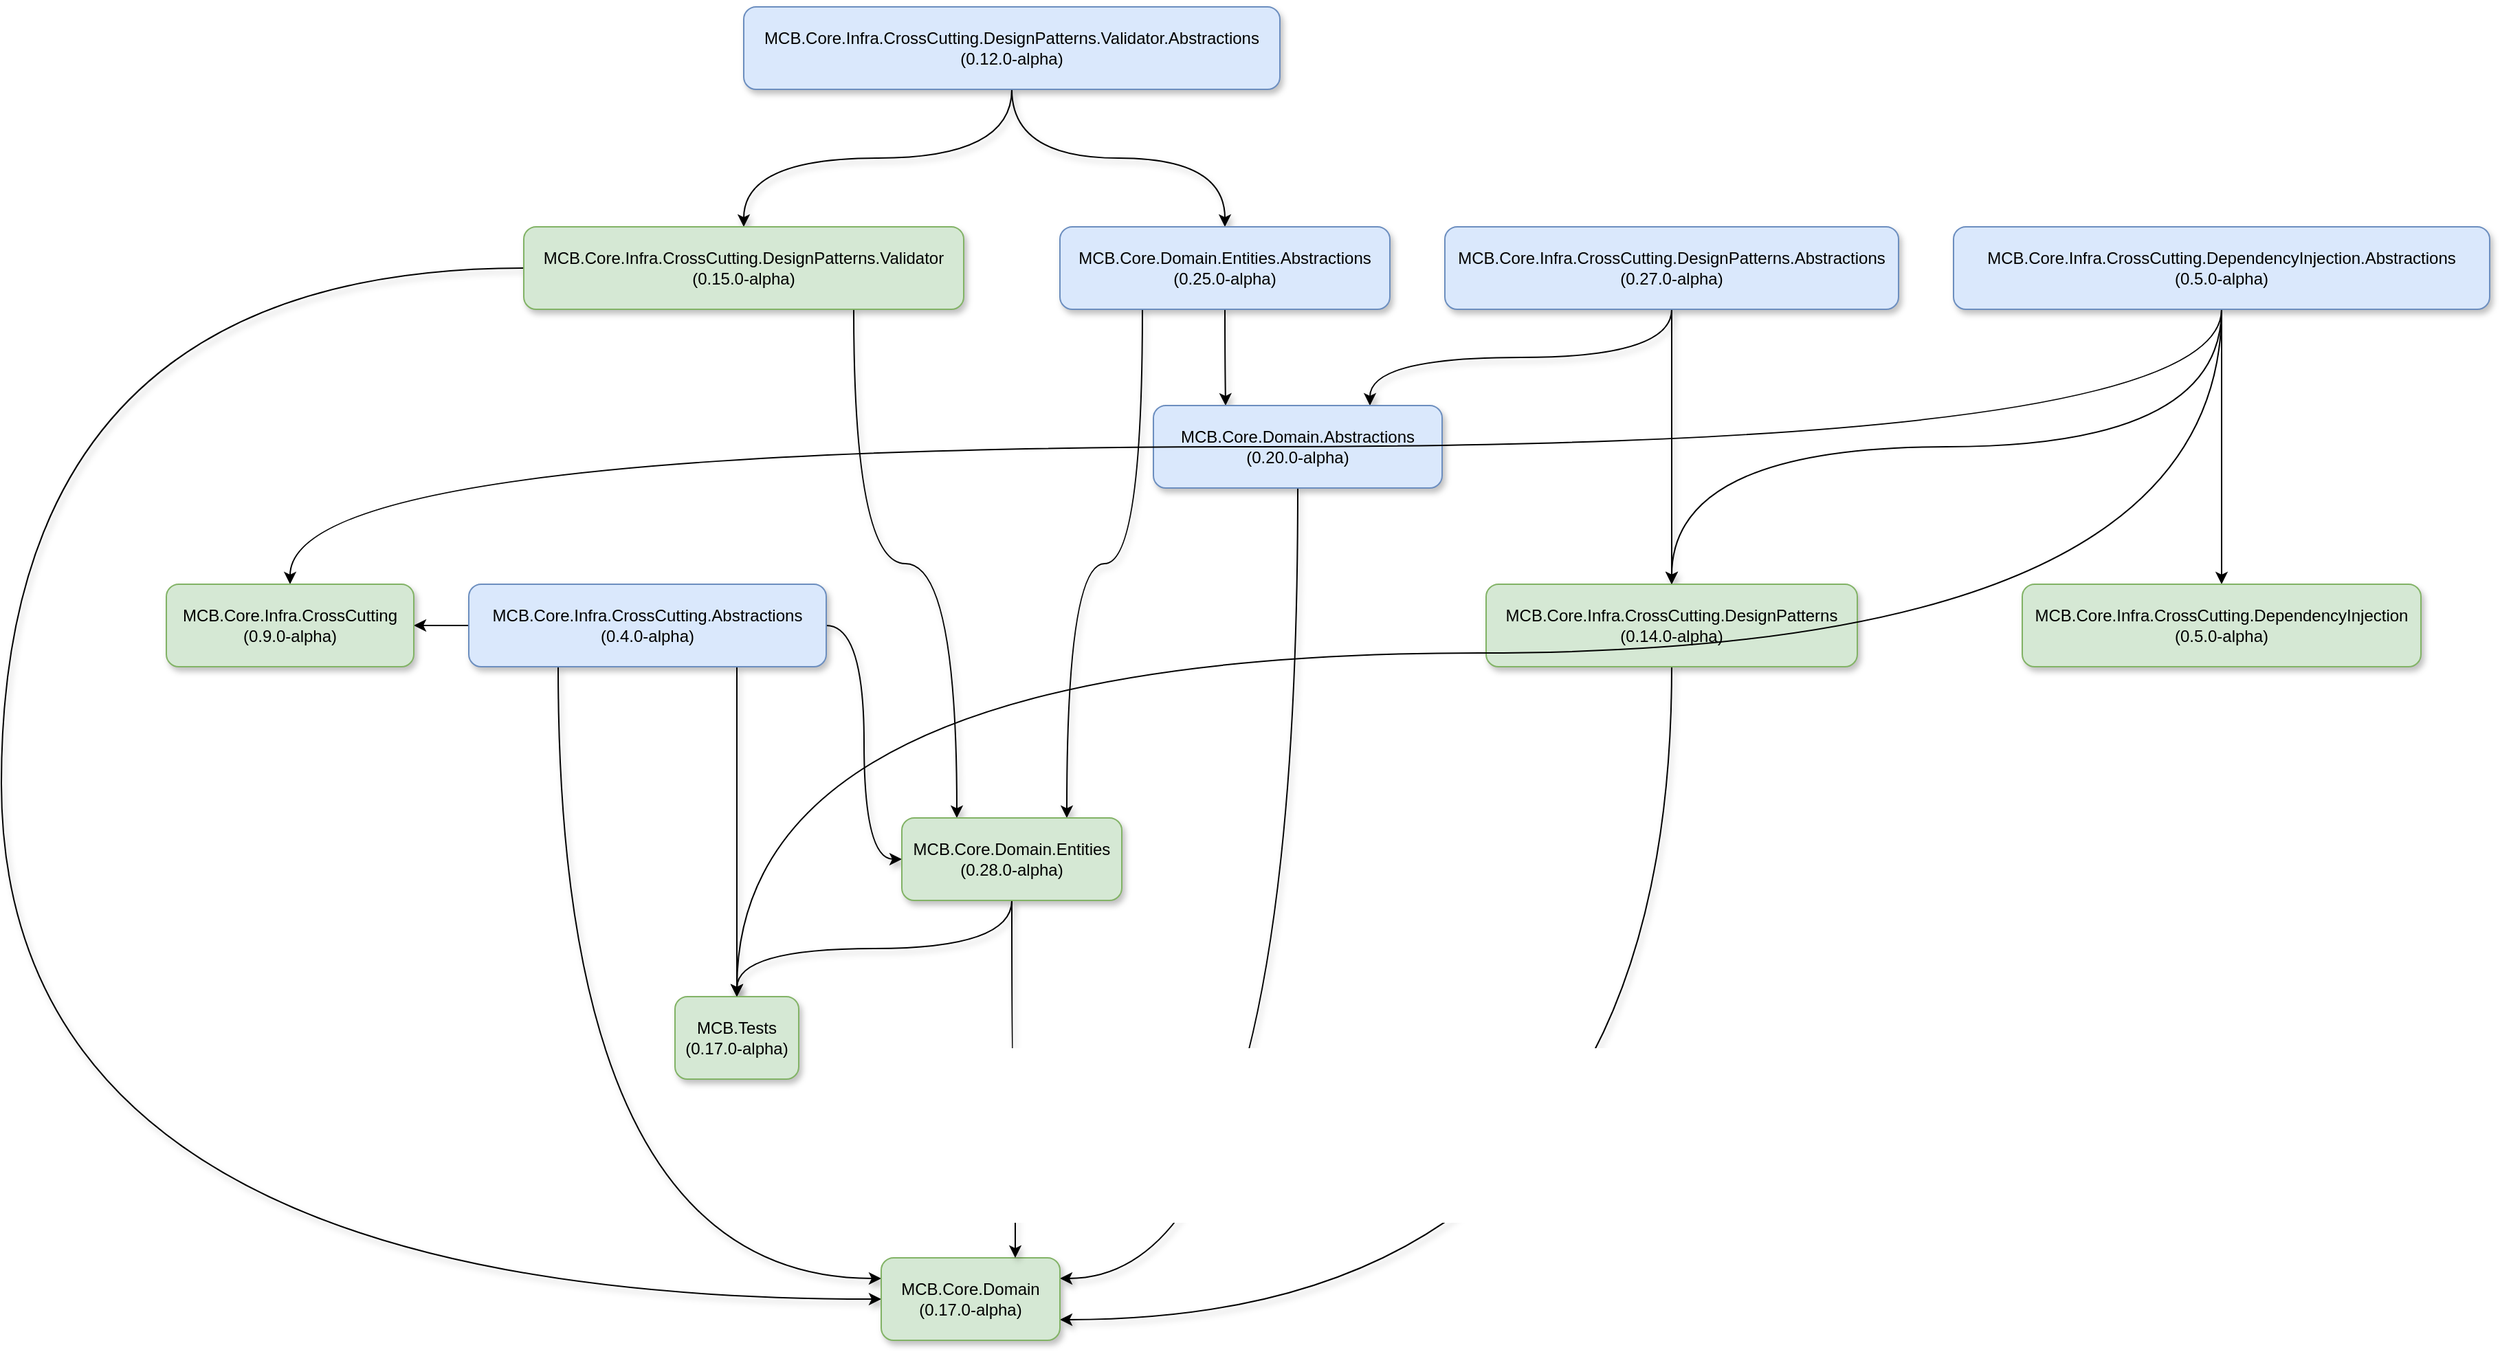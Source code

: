 <mxfile version="20.2.3" type="device"><diagram id="06RkCpFbpH6f8UlhYa3Y" name="Page-1"><mxGraphModel dx="3229" dy="855" grid="1" gridSize="10" guides="1" tooltips="1" connect="1" arrows="1" fold="1" page="1" pageScale="1" pageWidth="1169" pageHeight="827" math="0" shadow="0"><root><mxCell id="0"/><mxCell id="1" parent="0"/><mxCell id="PcA1VfBWENAPqxb3NAZG-33" style="edgeStyle=orthogonalEdgeStyle;rounded=1;orthogonalLoop=1;jettySize=auto;html=1;exitX=0.75;exitY=1;exitDx=0;exitDy=0;shadow=1;curved=1;" parent="1" source="wrAOR2XyxHAR7YnAa5zK-1" target="PcA1VfBWENAPqxb3NAZG-27" edge="1"><mxGeometry relative="1" as="geometry"/></mxCell><mxCell id="PcA1VfBWENAPqxb3NAZG-41" style="edgeStyle=orthogonalEdgeStyle;rounded=1;orthogonalLoop=1;jettySize=auto;html=1;exitX=0.25;exitY=1;exitDx=0;exitDy=0;entryX=0;entryY=0.25;entryDx=0;entryDy=0;shadow=1;curved=1;" parent="1" source="wrAOR2XyxHAR7YnAa5zK-1" target="PcA1VfBWENAPqxb3NAZG-14" edge="1"><mxGeometry relative="1" as="geometry"/></mxCell><mxCell id="tfhzQsaDoBt_08WCgqQs-1" style="edgeStyle=orthogonalEdgeStyle;rounded=1;orthogonalLoop=1;jettySize=auto;html=1;exitX=1;exitY=0.5;exitDx=0;exitDy=0;entryX=0;entryY=0.5;entryDx=0;entryDy=0;shadow=1;curved=1;" parent="1" source="wrAOR2XyxHAR7YnAa5zK-1" target="PcA1VfBWENAPqxb3NAZG-15" edge="1"><mxGeometry relative="1" as="geometry"/></mxCell><mxCell id="3cqAHnnpNQM2DsdpvmZb-2" style="edgeStyle=orthogonalEdgeStyle;rounded=0;orthogonalLoop=1;jettySize=auto;html=1;curved=1;" parent="1" source="wrAOR2XyxHAR7YnAa5zK-1" target="3cqAHnnpNQM2DsdpvmZb-1" edge="1"><mxGeometry relative="1" as="geometry"/></mxCell><mxCell id="wrAOR2XyxHAR7YnAa5zK-1" value="MCB.Core.Infra.CrossCutting.Abstractions&lt;br&gt;(0.4.0-alpha)" style="rounded=1;whiteSpace=wrap;html=1;shadow=1;fillColor=#dae8fc;strokeColor=#6c8ebf;" parent="1" vertex="1"><mxGeometry x="100" y="460" width="260" height="60" as="geometry"/></mxCell><mxCell id="PcA1VfBWENAPqxb3NAZG-3" value="" style="edgeStyle=orthogonalEdgeStyle;rounded=1;orthogonalLoop=1;jettySize=auto;html=1;shadow=1;curved=1;" parent="1" source="PcA1VfBWENAPqxb3NAZG-1" target="PcA1VfBWENAPqxb3NAZG-2" edge="1"><mxGeometry relative="1" as="geometry"/></mxCell><mxCell id="PcA1VfBWENAPqxb3NAZG-36" style="edgeStyle=orthogonalEdgeStyle;rounded=1;orthogonalLoop=1;jettySize=auto;html=1;exitX=0.5;exitY=1;exitDx=0;exitDy=0;entryX=0.75;entryY=0;entryDx=0;entryDy=0;shadow=1;curved=1;" parent="1" source="PcA1VfBWENAPqxb3NAZG-1" target="PcA1VfBWENAPqxb3NAZG-9" edge="1"><mxGeometry relative="1" as="geometry"/></mxCell><mxCell id="PcA1VfBWENAPqxb3NAZG-1" value="MCB.Core.Infra.CrossCutting.DesignPatterns.Abstractions&lt;br&gt;(0.27.0-alpha)" style="rounded=1;whiteSpace=wrap;html=1;shadow=1;fillColor=#dae8fc;strokeColor=#6c8ebf;" parent="1" vertex="1"><mxGeometry x="810" y="200" width="330" height="60" as="geometry"/></mxCell><mxCell id="PcA1VfBWENAPqxb3NAZG-37" style="edgeStyle=orthogonalEdgeStyle;rounded=1;orthogonalLoop=1;jettySize=auto;html=1;exitX=0.5;exitY=1;exitDx=0;exitDy=0;entryX=1;entryY=0.75;entryDx=0;entryDy=0;shadow=1;curved=1;" parent="1" source="PcA1VfBWENAPqxb3NAZG-2" target="PcA1VfBWENAPqxb3NAZG-14" edge="1"><mxGeometry relative="1" as="geometry"/></mxCell><mxCell id="PcA1VfBWENAPqxb3NAZG-2" value="MCB.Core.Infra.CrossCutting.DesignPatterns&lt;br&gt;(0.14.0-alpha)" style="rounded=1;whiteSpace=wrap;html=1;shadow=1;fillColor=#d5e8d4;strokeColor=#82b366;" parent="1" vertex="1"><mxGeometry x="840" y="460" width="270" height="60" as="geometry"/></mxCell><mxCell id="PcA1VfBWENAPqxb3NAZG-25" style="edgeStyle=orthogonalEdgeStyle;rounded=1;orthogonalLoop=1;jettySize=auto;html=1;exitX=0.5;exitY=1;exitDx=0;exitDy=0;shadow=1;curved=1;" parent="1" source="PcA1VfBWENAPqxb3NAZG-4" target="PcA1VfBWENAPqxb3NAZG-5" edge="1"><mxGeometry relative="1" as="geometry"/></mxCell><mxCell id="PcA1VfBWENAPqxb3NAZG-26" style="edgeStyle=orthogonalEdgeStyle;rounded=1;orthogonalLoop=1;jettySize=auto;html=1;exitX=0.5;exitY=1;exitDx=0;exitDy=0;shadow=1;curved=1;" parent="1" source="PcA1VfBWENAPqxb3NAZG-4" target="PcA1VfBWENAPqxb3NAZG-7" edge="1"><mxGeometry relative="1" as="geometry"/></mxCell><mxCell id="PcA1VfBWENAPqxb3NAZG-4" value="MCB.Core.Infra.CrossCutting.DesignPatterns.Validator.Abstractions&lt;br&gt;(0.12.0-alpha)" style="rounded=1;whiteSpace=wrap;html=1;shadow=1;fillColor=#dae8fc;strokeColor=#6c8ebf;" parent="1" vertex="1"><mxGeometry x="300" y="40" width="390" height="60" as="geometry"/></mxCell><mxCell id="PcA1VfBWENAPqxb3NAZG-38" style="edgeStyle=orthogonalEdgeStyle;rounded=1;orthogonalLoop=1;jettySize=auto;html=1;exitX=0.75;exitY=1;exitDx=0;exitDy=0;entryX=0.25;entryY=0;entryDx=0;entryDy=0;shadow=1;curved=1;" parent="1" source="PcA1VfBWENAPqxb3NAZG-5" target="PcA1VfBWENAPqxb3NAZG-15" edge="1"><mxGeometry relative="1" as="geometry"/></mxCell><mxCell id="PcA1VfBWENAPqxb3NAZG-39" style="edgeStyle=orthogonalEdgeStyle;rounded=1;orthogonalLoop=1;jettySize=auto;html=1;exitX=0;exitY=0.5;exitDx=0;exitDy=0;entryX=0;entryY=0.5;entryDx=0;entryDy=0;shadow=1;curved=1;" parent="1" source="PcA1VfBWENAPqxb3NAZG-5" target="PcA1VfBWENAPqxb3NAZG-14" edge="1"><mxGeometry relative="1" as="geometry"><Array as="points"><mxPoint x="-240" y="230"/><mxPoint x="-240" y="980"/></Array></mxGeometry></mxCell><mxCell id="PcA1VfBWENAPqxb3NAZG-5" value="MCB.Core.Infra.CrossCutting.DesignPatterns.Validator&lt;br&gt;(0.15.0-alpha)" style="rounded=1;whiteSpace=wrap;html=1;shadow=1;fillColor=#d5e8d4;strokeColor=#82b366;" parent="1" vertex="1"><mxGeometry x="140" y="200" width="320" height="60" as="geometry"/></mxCell><mxCell id="PcA1VfBWENAPqxb3NAZG-31" style="edgeStyle=orthogonalEdgeStyle;rounded=1;orthogonalLoop=1;jettySize=auto;html=1;exitX=0.5;exitY=1;exitDx=0;exitDy=0;entryX=0.25;entryY=0;entryDx=0;entryDy=0;shadow=1;curved=1;" parent="1" source="PcA1VfBWENAPqxb3NAZG-7" target="PcA1VfBWENAPqxb3NAZG-9" edge="1"><mxGeometry relative="1" as="geometry"/></mxCell><mxCell id="tfhzQsaDoBt_08WCgqQs-2" style="edgeStyle=orthogonalEdgeStyle;rounded=1;orthogonalLoop=1;jettySize=auto;html=1;exitX=0.25;exitY=1;exitDx=0;exitDy=0;entryX=0.75;entryY=0;entryDx=0;entryDy=0;shadow=1;curved=1;" parent="1" source="PcA1VfBWENAPqxb3NAZG-7" target="PcA1VfBWENAPqxb3NAZG-15" edge="1"><mxGeometry relative="1" as="geometry"/></mxCell><mxCell id="PcA1VfBWENAPqxb3NAZG-7" value="MCB.Core.Domain.Entities.Abstractions&lt;br&gt;(0.25.0-alpha)" style="rounded=1;whiteSpace=wrap;html=1;shadow=1;fillColor=#dae8fc;strokeColor=#6c8ebf;" parent="1" vertex="1"><mxGeometry x="530" y="200" width="240" height="60" as="geometry"/></mxCell><mxCell id="PcA1VfBWENAPqxb3NAZG-42" style="edgeStyle=orthogonalEdgeStyle;rounded=1;orthogonalLoop=1;jettySize=auto;html=1;exitX=0.5;exitY=1;exitDx=0;exitDy=0;entryX=1;entryY=0.25;entryDx=0;entryDy=0;shadow=1;curved=1;" parent="1" source="PcA1VfBWENAPqxb3NAZG-9" target="PcA1VfBWENAPqxb3NAZG-14" edge="1"><mxGeometry relative="1" as="geometry"/></mxCell><mxCell id="PcA1VfBWENAPqxb3NAZG-9" value="MCB.Core.Domain.Abstractions&lt;br&gt;(0.20.0-alpha)" style="rounded=1;whiteSpace=wrap;html=1;shadow=1;fillColor=#dae8fc;strokeColor=#6c8ebf;" parent="1" vertex="1"><mxGeometry x="598" y="330" width="210" height="60" as="geometry"/></mxCell><mxCell id="PcA1VfBWENAPqxb3NAZG-14" value="MCB.Core.Domain&lt;br&gt;(0.17.0-alpha)" style="rounded=1;whiteSpace=wrap;html=1;shadow=1;fillColor=#d5e8d4;strokeColor=#82b366;" parent="1" vertex="1"><mxGeometry x="400" y="950" width="130" height="60" as="geometry"/></mxCell><mxCell id="PcA1VfBWENAPqxb3NAZG-44" style="edgeStyle=orthogonalEdgeStyle;rounded=1;orthogonalLoop=1;jettySize=auto;html=1;exitX=0.5;exitY=1;exitDx=0;exitDy=0;entryX=0.75;entryY=0;entryDx=0;entryDy=0;shadow=1;curved=1;" parent="1" source="PcA1VfBWENAPqxb3NAZG-15" target="PcA1VfBWENAPqxb3NAZG-14" edge="1"><mxGeometry relative="1" as="geometry"/></mxCell><mxCell id="dP3vPYSttG-R8qExbE_N-1" style="edgeStyle=orthogonalEdgeStyle;rounded=0;orthogonalLoop=1;jettySize=auto;html=1;entryX=0.5;entryY=1;entryDx=0;entryDy=0;exitX=0.5;exitY=0;exitDx=0;exitDy=0;startArrow=classic;startFill=1;endArrow=none;endFill=0;shadow=1;curved=1;" parent="1" source="PcA1VfBWENAPqxb3NAZG-27" target="PcA1VfBWENAPqxb3NAZG-15" edge="1"><mxGeometry relative="1" as="geometry"><mxPoint x="410" y="640" as="sourcePoint"/></mxGeometry></mxCell><mxCell id="PcA1VfBWENAPqxb3NAZG-15" value="MCB.Core.Domain.Entities&lt;br&gt;(0.28.0-alpha)" style="rounded=1;whiteSpace=wrap;html=1;shadow=1;fillColor=#d5e8d4;strokeColor=#82b366;" parent="1" vertex="1"><mxGeometry x="415" y="630" width="160" height="60" as="geometry"/></mxCell><mxCell id="PcA1VfBWENAPqxb3NAZG-27" value="MCB.Tests&lt;br&gt;(0.17.0-alpha)" style="rounded=1;whiteSpace=wrap;html=1;shadow=1;fillColor=#d5e8d4;strokeColor=#82b366;" parent="1" vertex="1"><mxGeometry x="250" y="760" width="90" height="60" as="geometry"/></mxCell><mxCell id="AIoY1_LYFTvYuZsFRKm3-2" style="edgeStyle=orthogonalEdgeStyle;rounded=0;orthogonalLoop=1;jettySize=auto;html=1;exitX=0.5;exitY=1;exitDx=0;exitDy=0;entryX=0.5;entryY=0;entryDx=0;entryDy=0;curved=1;" parent="1" source="AIoY1_LYFTvYuZsFRKm3-1" target="PcA1VfBWENAPqxb3NAZG-2" edge="1"><mxGeometry relative="1" as="geometry"/></mxCell><mxCell id="_YuqJYS4G-YNdIc33ko4-2" style="edgeStyle=orthogonalEdgeStyle;rounded=0;orthogonalLoop=1;jettySize=auto;html=1;exitX=0.5;exitY=1;exitDx=0;exitDy=0;entryX=0.5;entryY=0;entryDx=0;entryDy=0;curved=1;" parent="1" source="AIoY1_LYFTvYuZsFRKm3-1" target="_YuqJYS4G-YNdIc33ko4-1" edge="1"><mxGeometry relative="1" as="geometry"/></mxCell><mxCell id="ERngwKMEvM7hqib9lWvg-1" style="edgeStyle=orthogonalEdgeStyle;rounded=0;orthogonalLoop=1;jettySize=auto;html=1;exitX=0.5;exitY=1;exitDx=0;exitDy=0;entryX=0.5;entryY=0;entryDx=0;entryDy=0;curved=1;" parent="1" source="AIoY1_LYFTvYuZsFRKm3-1" target="PcA1VfBWENAPqxb3NAZG-27" edge="1"><mxGeometry relative="1" as="geometry"/></mxCell><mxCell id="3cqAHnnpNQM2DsdpvmZb-3" style="edgeStyle=orthogonalEdgeStyle;curved=1;rounded=0;orthogonalLoop=1;jettySize=auto;html=1;exitX=0.5;exitY=1;exitDx=0;exitDy=0;" parent="1" source="AIoY1_LYFTvYuZsFRKm3-1" target="3cqAHnnpNQM2DsdpvmZb-1" edge="1"><mxGeometry relative="1" as="geometry"/></mxCell><mxCell id="AIoY1_LYFTvYuZsFRKm3-1" value="MCB.Core.Infra.CrossCutting.DependencyInjection.Abstractions&lt;br&gt;(0.5.0-alpha)" style="rounded=1;whiteSpace=wrap;html=1;shadow=1;fillColor=#dae8fc;strokeColor=#6c8ebf;" parent="1" vertex="1"><mxGeometry x="1180" y="200" width="390" height="60" as="geometry"/></mxCell><mxCell id="_YuqJYS4G-YNdIc33ko4-1" value="MCB.Core.Infra.CrossCutting.DependencyInjection&lt;br&gt;(0.5.0-alpha)" style="rounded=1;whiteSpace=wrap;html=1;shadow=1;fillColor=#d5e8d4;strokeColor=#82b366;" parent="1" vertex="1"><mxGeometry x="1230" y="460" width="290" height="60" as="geometry"/></mxCell><mxCell id="3cqAHnnpNQM2DsdpvmZb-1" value="MCB.Core.Infra.CrossCutting&lt;br&gt;(0.9.0-alpha)" style="rounded=1;whiteSpace=wrap;html=1;shadow=1;fillColor=#d5e8d4;strokeColor=#82b366;" parent="1" vertex="1"><mxGeometry x="-120" y="460" width="180" height="60" as="geometry"/></mxCell></root></mxGraphModel></diagram></mxfile>